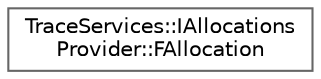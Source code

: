 digraph "Graphical Class Hierarchy"
{
 // INTERACTIVE_SVG=YES
 // LATEX_PDF_SIZE
  bgcolor="transparent";
  edge [fontname=Helvetica,fontsize=10,labelfontname=Helvetica,labelfontsize=10];
  node [fontname=Helvetica,fontsize=10,shape=box,height=0.2,width=0.4];
  rankdir="LR";
  Node0 [id="Node000000",label="TraceServices::IAllocations\lProvider::FAllocation",height=0.2,width=0.4,color="grey40", fillcolor="white", style="filled",URL="$d9/d4e/structTraceServices_1_1IAllocationsProvider_1_1FAllocation.html",tooltip=" "];
}
